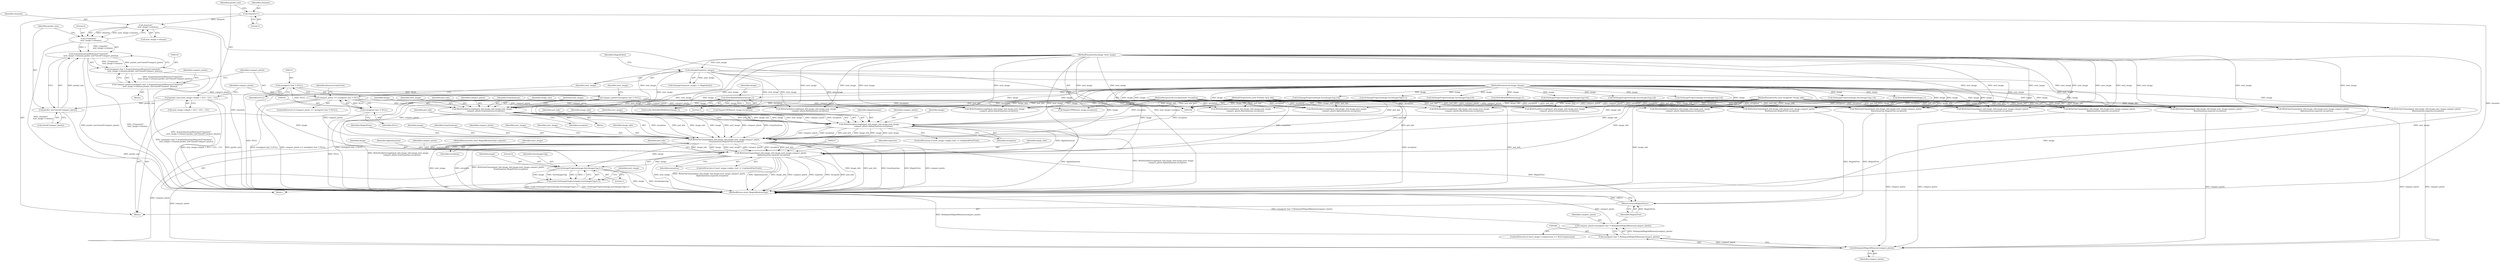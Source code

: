 digraph "1_ImageMagick_6f1879d498bcc5cce12fe0c5decb8dbc0f608e5d@pointer" {
"1000198" [label="(Call,WritePackbitsLength(psd_info,image_info,image,next_image,\n              compact_pixels,AlphaQuantum,exception))"];
"1000184" [label="(Call,WritePackbitsLength(psd_info,image_info,image,next_image,\n            compact_pixels,GrayQuantum,exception))"];
"1000105" [label="(MethodParameterIn,const PSDInfo *psd_info)"];
"1000106" [label="(MethodParameterIn,const ImageInfo *image_info)"];
"1000181" [label="(Call,WriteBlobMSBShort(image,1))"];
"1000107" [label="(MethodParameterIn,Image *image)"];
"1000168" [label="(Call,IsImageGray(next_image))"];
"1000108" [label="(MethodParameterIn,Image *next_image)"];
"1000158" [label="(Call,compact_pixels == (unsigned char *) NULL)"];
"1000140" [label="(Call,compact_pixels=(unsigned char *) AcquireQuantumMemory(2*channels*\n        next_image->columns,packet_size*sizeof(*compact_pixels)))"];
"1000142" [label="(Call,(unsigned char *) AcquireQuantumMemory(2*channels*\n        next_image->columns,packet_size*sizeof(*compact_pixels)))"];
"1000144" [label="(Call,AcquireQuantumMemory(2*channels*\n        next_image->columns,packet_size*sizeof(*compact_pixels)))"];
"1000145" [label="(Call,2*channels*\n        next_image->columns)"];
"1000147" [label="(Call,channels*\n        next_image->columns)"];
"1000115" [label="(Call,channels=1)"];
"1000152" [label="(Call,packet_size*sizeof(*compact_pixels))"];
"1000118" [label="(Call,packet_size=next_image->depth > 8UL ? 2UL : 1UL)"];
"1000160" [label="(Call,(unsigned char *) NULL)"];
"1000130" [label="(Call,(unsigned char *) NULL)"];
"1000128" [label="(Call,compact_pixels=(unsigned char *) NULL)"];
"1000110" [label="(MethodParameterIn,ExceptionInfo *exception)"];
"1000206" [label="(Call,WriteOneChannel(psd_info,image_info,image,next_image,compact_pixels,\n        GrayQuantum,MagickTrue,exception))"];
"1000221" [label="(Call,WriteOneChannel(psd_info,image_info,image,next_image,compact_pixels,\n          AlphaQuantum,separate,exception))"];
"1000232" [label="(Call,SetImageProgress(image,SaveImagesTag,0,1))"];
"1000230" [label="(Call,(void) SetImageProgress(image,SaveImagesTag,0,1))"];
"1000507" [label="(Call,RelinquishMagickMemory(compact_pixels))"];
"1000505" [label="(Call,(unsigned char *) RelinquishMagickMemory(compact_pixels))"];
"1000503" [label="(Call,compact_pixels=(unsigned char *) RelinquishMagickMemory(compact_pixels))"];
"1000509" [label="(Return,return(MagickTrue);)"];
"1000224" [label="(Identifier,image)"];
"1000204" [label="(Identifier,AlphaQuantum)"];
"1000227" [label="(Identifier,AlphaQuantum)"];
"1000226" [label="(Identifier,compact_pixels)"];
"1000279" [label="(Call,WriteOneChannel(psd_info,image_info,image,next_image,compact_pixels,\n          IndexQuantum,MagickTrue,exception))"];
"1000507" [label="(Call,RelinquishMagickMemory(compact_pixels))"];
"1000118" [label="(Call,packet_size=next_image->depth > 8UL ? 2UL : 1UL)"];
"1000203" [label="(Identifier,compact_pixels)"];
"1000257" [label="(Call,WritePackbitsLength(psd_info,image_info,image,next_image,\n              compact_pixels,IndexQuantum,exception))"];
"1000503" [label="(Call,compact_pixels=(unsigned char *) RelinquishMagickMemory(compact_pixels))"];
"1000335" [label="(Call,WritePackbitsLength(psd_info,image_info,image,next_image,\n              compact_pixels,RedQuantum,exception))"];
"1000187" [label="(Identifier,image)"];
"1000129" [label="(Identifier,compact_pixels)"];
"1000183" [label="(Literal,1)"];
"1000510" [label="(Identifier,MagickTrue)"];
"1000201" [label="(Identifier,image)"];
"1000213" [label="(Identifier,MagickTrue)"];
"1000233" [label="(Identifier,image)"];
"1000405" [label="(Call,SetImageProgress(image,SaveImagesTag,1,6))"];
"1000332" [label="(Call,WriteBlobMSBShort(image,1))"];
"1000139" [label="(Block,)"];
"1000497" [label="(ControlStructure,if (next_image->compression == RLECompression))"];
"1000109" [label="(MethodParameterIn,const MagickBooleanType separate)"];
"1000132" [label="(Identifier,NULL)"];
"1000225" [label="(Identifier,next_image)"];
"1000188" [label="(Identifier,next_image)"];
"1000470" [label="(Call,WriteOneChannel(psd_info,image_info,image,next_image,compact_pixels,\n            AlphaQuantum,separate,exception))"];
"1000426" [label="(Call,WriteOneChannel(psd_info,image_info,image,next_image,compact_pixels,\n          BlueQuantum,separate,exception))"];
"1000179" [label="(Call,(void) WriteBlobMSBShort(image,1))"];
"1000181" [label="(Call,WriteBlobMSBShort(image,1))"];
"1000222" [label="(Identifier,psd_info)"];
"1000185" [label="(Identifier,psd_info)"];
"1000199" [label="(Identifier,psd_info)"];
"1000209" [label="(Identifier,image)"];
"1000116" [label="(Identifier,channels)"];
"1000168" [label="(Call,IsImageGray(next_image))"];
"1000152" [label="(Call,packet_size*sizeof(*compact_pixels))"];
"1000115" [label="(Call,channels=1)"];
"1000212" [label="(Identifier,GrayQuantum)"];
"1000119" [label="(Identifier,packet_size)"];
"1000230" [label="(Call,(void) SetImageProgress(image,SaveImagesTag,0,1))"];
"1000159" [label="(Identifier,compact_pixels)"];
"1000198" [label="(Call,WritePackbitsLength(psd_info,image_info,image,next_image,\n              compact_pixels,AlphaQuantum,exception))"];
"1000191" [label="(Identifier,exception)"];
"1000140" [label="(Call,compact_pixels=(unsigned char *) AcquireQuantumMemory(2*channels*\n        next_image->columns,packet_size*sizeof(*compact_pixels)))"];
"1000105" [label="(MethodParameterIn,const PSDInfo *psd_info)"];
"1000120" [label="(Call,next_image->depth > 8UL ? 2UL : 1UL)"];
"1000162" [label="(Identifier,NULL)"];
"1000505" [label="(Call,(unsigned char *) RelinquishMagickMemory(compact_pixels))"];
"1000157" [label="(ControlStructure,if (compact_pixels == (unsigned char *) NULL))"];
"1000410" [label="(Call,WriteOneChannel(psd_info,image_info,image,next_image,compact_pixels,\n          GreenQuantum,separate,exception))"];
"1000144" [label="(Call,AcquireQuantumMemory(2*channels*\n        next_image->columns,packet_size*sizeof(*compact_pixels)))"];
"1000229" [label="(Identifier,exception)"];
"1000500" [label="(Identifier,next_image)"];
"1000117" [label="(Literal,1)"];
"1000189" [label="(Identifier,compact_pixels)"];
"1000107" [label="(MethodParameterIn,Image *image)"];
"1000235" [label="(Literal,0)"];
"1000437" [label="(Call,SetImageProgress(image,SaveImagesTag,3,6))"];
"1000148" [label="(Identifier,channels)"];
"1000228" [label="(Identifier,separate)"];
"1000153" [label="(Identifier,packet_size)"];
"1000232" [label="(Call,SetImageProgress(image,SaveImagesTag,0,1))"];
"1000511" [label="(MethodReturn,static MagickBooleanType)"];
"1000154" [label="(Call,sizeof(*compact_pixels))"];
"1000448" [label="(Call,WriteOneChannel(psd_info,image_info,image,next_image,compact_pixels,\n            BlackQuantum,separate,exception))"];
"1000305" [label="(Call,SetImageProgress(image,SaveImagesTag,0,1))"];
"1000459" [label="(Call,SetImageProgress(image,SaveImagesTag,4,6))"];
"1000379" [label="(Call,WritePackbitsLength(psd_info,image_info,image,next_image,\n                compact_pixels,AlphaQuantum,exception))"];
"1000169" [label="(Identifier,next_image)"];
"1000190" [label="(Identifier,GrayQuantum)"];
"1000254" [label="(Call,WriteBlobMSBShort(image,1))"];
"1000141" [label="(Identifier,compact_pixels)"];
"1000200" [label="(Identifier,image_info)"];
"1000186" [label="(Identifier,image_info)"];
"1000184" [label="(Call,WritePackbitsLength(psd_info,image_info,image,next_image,\n            compact_pixels,GrayQuantum,exception))"];
"1000195" [label="(Identifier,next_image)"];
"1000343" [label="(Call,WritePackbitsLength(psd_info,image_info,image,next_image,\n              compact_pixels,GreenQuantum,exception))"];
"1000142" [label="(Call,(unsigned char *) AcquireQuantumMemory(2*channels*\n        next_image->columns,packet_size*sizeof(*compact_pixels)))"];
"1000110" [label="(MethodParameterIn,ExceptionInfo *exception)"];
"1000211" [label="(Identifier,compact_pixels)"];
"1000234" [label="(Identifier,SaveImagesTag)"];
"1000108" [label="(MethodParameterIn,Image *next_image)"];
"1000170" [label="(Identifier,MagickFalse)"];
"1000146" [label="(Literal,2)"];
"1000351" [label="(Call,WritePackbitsLength(psd_info,image_info,image,next_image,\n              compact_pixels,BlueQuantum,exception))"];
"1000494" [label="(Call,NegateCMYK(next_image,exception))"];
"1000158" [label="(Call,compact_pixels == (unsigned char *) NULL)"];
"1000271" [label="(Call,WritePackbitsLength(psd_info,image_info,image,next_image,\n                compact_pixels,AlphaQuantum,exception))"];
"1000149" [label="(Call,next_image->columns)"];
"1000223" [label="(Identifier,image_info)"];
"1000365" [label="(Call,WritePackbitsLength(psd_info,image_info,image,next_image,\n                compact_pixels,BlackQuantum,exception))"];
"1000147" [label="(Call,channels*\n        next_image->columns)"];
"1000394" [label="(Call,WriteOneChannel(psd_info,image_info,image,next_image,compact_pixels,\n          RedQuantum,MagickTrue,exception))"];
"1000207" [label="(Identifier,psd_info)"];
"1000320" [label="(Call,NegateCMYK(next_image,exception))"];
"1000294" [label="(Call,WriteOneChannel(psd_info,image_info,image,next_image,compact_pixels,\n            AlphaQuantum,separate,exception))"];
"1000192" [label="(ControlStructure,if (next_image->alpha_trait != UndefinedPixelTrait))"];
"1000128" [label="(Call,compact_pixels=(unsigned char *) NULL)"];
"1000218" [label="(Identifier,next_image)"];
"1000389" [label="(Call,SetImageProgress(image,SaveImagesTag,0,6))"];
"1000210" [label="(Identifier,next_image)"];
"1000509" [label="(Return,return(MagickTrue);)"];
"1000182" [label="(Identifier,image)"];
"1000164" [label="(Identifier,ResourceLimitError)"];
"1000508" [label="(Identifier,compact_pixels)"];
"1000145" [label="(Call,2*channels*\n        next_image->columns)"];
"1000171" [label="(Block,)"];
"1000214" [label="(Identifier,exception)"];
"1000178" [label="(Block,)"];
"1000130" [label="(Call,(unsigned char *) NULL)"];
"1000205" [label="(Identifier,exception)"];
"1000236" [label="(Literal,1)"];
"1000106" [label="(MethodParameterIn,const ImageInfo *image_info)"];
"1000111" [label="(Block,)"];
"1000221" [label="(Call,WriteOneChannel(psd_info,image_info,image,next_image,compact_pixels,\n          AlphaQuantum,separate,exception))"];
"1000215" [label="(ControlStructure,if (next_image->alpha_trait != UndefinedPixelTrait))"];
"1000206" [label="(Call,WriteOneChannel(psd_info,image_info,image,next_image,compact_pixels,\n        GrayQuantum,MagickTrue,exception))"];
"1000504" [label="(Identifier,compact_pixels)"];
"1000421" [label="(Call,SetImageProgress(image,SaveImagesTag,2,6))"];
"1000208" [label="(Identifier,image_info)"];
"1000160" [label="(Call,(unsigned char *) NULL)"];
"1000202" [label="(Identifier,next_image)"];
"1000481" [label="(Call,SetImageProgress(image,SaveImagesTag,5,6))"];
"1000167" [label="(Call,IsImageGray(next_image) != MagickFalse)"];
"1000136" [label="(Identifier,next_image)"];
"1000198" -> "1000192"  [label="AST: "];
"1000198" -> "1000205"  [label="CFG: "];
"1000199" -> "1000198"  [label="AST: "];
"1000200" -> "1000198"  [label="AST: "];
"1000201" -> "1000198"  [label="AST: "];
"1000202" -> "1000198"  [label="AST: "];
"1000203" -> "1000198"  [label="AST: "];
"1000204" -> "1000198"  [label="AST: "];
"1000205" -> "1000198"  [label="AST: "];
"1000207" -> "1000198"  [label="CFG: "];
"1000198" -> "1000511"  [label="DDG: AlphaQuantum"];
"1000198" -> "1000511"  [label="DDG: WritePackbitsLength(psd_info,image_info,image,next_image,\n              compact_pixels,AlphaQuantum,exception)"];
"1000184" -> "1000198"  [label="DDG: psd_info"];
"1000184" -> "1000198"  [label="DDG: image_info"];
"1000184" -> "1000198"  [label="DDG: image"];
"1000184" -> "1000198"  [label="DDG: next_image"];
"1000184" -> "1000198"  [label="DDG: compact_pixels"];
"1000184" -> "1000198"  [label="DDG: exception"];
"1000105" -> "1000198"  [label="DDG: psd_info"];
"1000106" -> "1000198"  [label="DDG: image_info"];
"1000107" -> "1000198"  [label="DDG: image"];
"1000108" -> "1000198"  [label="DDG: next_image"];
"1000110" -> "1000198"  [label="DDG: exception"];
"1000198" -> "1000206"  [label="DDG: psd_info"];
"1000198" -> "1000206"  [label="DDG: image_info"];
"1000198" -> "1000206"  [label="DDG: image"];
"1000198" -> "1000206"  [label="DDG: next_image"];
"1000198" -> "1000206"  [label="DDG: compact_pixels"];
"1000198" -> "1000206"  [label="DDG: exception"];
"1000198" -> "1000221"  [label="DDG: AlphaQuantum"];
"1000184" -> "1000178"  [label="AST: "];
"1000184" -> "1000191"  [label="CFG: "];
"1000185" -> "1000184"  [label="AST: "];
"1000186" -> "1000184"  [label="AST: "];
"1000187" -> "1000184"  [label="AST: "];
"1000188" -> "1000184"  [label="AST: "];
"1000189" -> "1000184"  [label="AST: "];
"1000190" -> "1000184"  [label="AST: "];
"1000191" -> "1000184"  [label="AST: "];
"1000195" -> "1000184"  [label="CFG: "];
"1000184" -> "1000511"  [label="DDG: WritePackbitsLength(psd_info,image_info,image,next_image,\n            compact_pixels,GrayQuantum,exception)"];
"1000105" -> "1000184"  [label="DDG: psd_info"];
"1000106" -> "1000184"  [label="DDG: image_info"];
"1000181" -> "1000184"  [label="DDG: image"];
"1000107" -> "1000184"  [label="DDG: image"];
"1000168" -> "1000184"  [label="DDG: next_image"];
"1000108" -> "1000184"  [label="DDG: next_image"];
"1000158" -> "1000184"  [label="DDG: compact_pixels"];
"1000128" -> "1000184"  [label="DDG: compact_pixels"];
"1000110" -> "1000184"  [label="DDG: exception"];
"1000184" -> "1000206"  [label="DDG: psd_info"];
"1000184" -> "1000206"  [label="DDG: image_info"];
"1000184" -> "1000206"  [label="DDG: image"];
"1000184" -> "1000206"  [label="DDG: next_image"];
"1000184" -> "1000206"  [label="DDG: compact_pixels"];
"1000184" -> "1000206"  [label="DDG: GrayQuantum"];
"1000184" -> "1000206"  [label="DDG: exception"];
"1000105" -> "1000104"  [label="AST: "];
"1000105" -> "1000511"  [label="DDG: psd_info"];
"1000105" -> "1000206"  [label="DDG: psd_info"];
"1000105" -> "1000221"  [label="DDG: psd_info"];
"1000105" -> "1000257"  [label="DDG: psd_info"];
"1000105" -> "1000271"  [label="DDG: psd_info"];
"1000105" -> "1000279"  [label="DDG: psd_info"];
"1000105" -> "1000294"  [label="DDG: psd_info"];
"1000105" -> "1000335"  [label="DDG: psd_info"];
"1000105" -> "1000343"  [label="DDG: psd_info"];
"1000105" -> "1000351"  [label="DDG: psd_info"];
"1000105" -> "1000365"  [label="DDG: psd_info"];
"1000105" -> "1000379"  [label="DDG: psd_info"];
"1000105" -> "1000394"  [label="DDG: psd_info"];
"1000105" -> "1000410"  [label="DDG: psd_info"];
"1000105" -> "1000426"  [label="DDG: psd_info"];
"1000105" -> "1000448"  [label="DDG: psd_info"];
"1000105" -> "1000470"  [label="DDG: psd_info"];
"1000106" -> "1000104"  [label="AST: "];
"1000106" -> "1000511"  [label="DDG: image_info"];
"1000106" -> "1000206"  [label="DDG: image_info"];
"1000106" -> "1000221"  [label="DDG: image_info"];
"1000106" -> "1000257"  [label="DDG: image_info"];
"1000106" -> "1000271"  [label="DDG: image_info"];
"1000106" -> "1000279"  [label="DDG: image_info"];
"1000106" -> "1000294"  [label="DDG: image_info"];
"1000106" -> "1000335"  [label="DDG: image_info"];
"1000106" -> "1000343"  [label="DDG: image_info"];
"1000106" -> "1000351"  [label="DDG: image_info"];
"1000106" -> "1000365"  [label="DDG: image_info"];
"1000106" -> "1000379"  [label="DDG: image_info"];
"1000106" -> "1000394"  [label="DDG: image_info"];
"1000106" -> "1000410"  [label="DDG: image_info"];
"1000106" -> "1000426"  [label="DDG: image_info"];
"1000106" -> "1000448"  [label="DDG: image_info"];
"1000106" -> "1000470"  [label="DDG: image_info"];
"1000181" -> "1000179"  [label="AST: "];
"1000181" -> "1000183"  [label="CFG: "];
"1000182" -> "1000181"  [label="AST: "];
"1000183" -> "1000181"  [label="AST: "];
"1000179" -> "1000181"  [label="CFG: "];
"1000181" -> "1000179"  [label="DDG: image"];
"1000181" -> "1000179"  [label="DDG: 1"];
"1000107" -> "1000181"  [label="DDG: image"];
"1000107" -> "1000104"  [label="AST: "];
"1000107" -> "1000511"  [label="DDG: image"];
"1000107" -> "1000206"  [label="DDG: image"];
"1000107" -> "1000221"  [label="DDG: image"];
"1000107" -> "1000232"  [label="DDG: image"];
"1000107" -> "1000254"  [label="DDG: image"];
"1000107" -> "1000257"  [label="DDG: image"];
"1000107" -> "1000271"  [label="DDG: image"];
"1000107" -> "1000279"  [label="DDG: image"];
"1000107" -> "1000294"  [label="DDG: image"];
"1000107" -> "1000305"  [label="DDG: image"];
"1000107" -> "1000332"  [label="DDG: image"];
"1000107" -> "1000335"  [label="DDG: image"];
"1000107" -> "1000343"  [label="DDG: image"];
"1000107" -> "1000351"  [label="DDG: image"];
"1000107" -> "1000365"  [label="DDG: image"];
"1000107" -> "1000379"  [label="DDG: image"];
"1000107" -> "1000389"  [label="DDG: image"];
"1000107" -> "1000394"  [label="DDG: image"];
"1000107" -> "1000405"  [label="DDG: image"];
"1000107" -> "1000410"  [label="DDG: image"];
"1000107" -> "1000421"  [label="DDG: image"];
"1000107" -> "1000426"  [label="DDG: image"];
"1000107" -> "1000437"  [label="DDG: image"];
"1000107" -> "1000448"  [label="DDG: image"];
"1000107" -> "1000459"  [label="DDG: image"];
"1000107" -> "1000470"  [label="DDG: image"];
"1000107" -> "1000481"  [label="DDG: image"];
"1000168" -> "1000167"  [label="AST: "];
"1000168" -> "1000169"  [label="CFG: "];
"1000169" -> "1000168"  [label="AST: "];
"1000170" -> "1000168"  [label="CFG: "];
"1000168" -> "1000167"  [label="DDG: next_image"];
"1000108" -> "1000168"  [label="DDG: next_image"];
"1000168" -> "1000206"  [label="DDG: next_image"];
"1000168" -> "1000257"  [label="DDG: next_image"];
"1000168" -> "1000279"  [label="DDG: next_image"];
"1000168" -> "1000320"  [label="DDG: next_image"];
"1000168" -> "1000335"  [label="DDG: next_image"];
"1000168" -> "1000394"  [label="DDG: next_image"];
"1000108" -> "1000104"  [label="AST: "];
"1000108" -> "1000511"  [label="DDG: next_image"];
"1000108" -> "1000206"  [label="DDG: next_image"];
"1000108" -> "1000221"  [label="DDG: next_image"];
"1000108" -> "1000257"  [label="DDG: next_image"];
"1000108" -> "1000271"  [label="DDG: next_image"];
"1000108" -> "1000279"  [label="DDG: next_image"];
"1000108" -> "1000294"  [label="DDG: next_image"];
"1000108" -> "1000320"  [label="DDG: next_image"];
"1000108" -> "1000335"  [label="DDG: next_image"];
"1000108" -> "1000343"  [label="DDG: next_image"];
"1000108" -> "1000351"  [label="DDG: next_image"];
"1000108" -> "1000365"  [label="DDG: next_image"];
"1000108" -> "1000379"  [label="DDG: next_image"];
"1000108" -> "1000394"  [label="DDG: next_image"];
"1000108" -> "1000410"  [label="DDG: next_image"];
"1000108" -> "1000426"  [label="DDG: next_image"];
"1000108" -> "1000448"  [label="DDG: next_image"];
"1000108" -> "1000470"  [label="DDG: next_image"];
"1000108" -> "1000494"  [label="DDG: next_image"];
"1000158" -> "1000157"  [label="AST: "];
"1000158" -> "1000160"  [label="CFG: "];
"1000159" -> "1000158"  [label="AST: "];
"1000160" -> "1000158"  [label="AST: "];
"1000164" -> "1000158"  [label="CFG: "];
"1000169" -> "1000158"  [label="CFG: "];
"1000158" -> "1000511"  [label="DDG: (unsigned char *) NULL"];
"1000158" -> "1000511"  [label="DDG: compact_pixels == (unsigned char *) NULL"];
"1000140" -> "1000158"  [label="DDG: compact_pixels"];
"1000160" -> "1000158"  [label="DDG: NULL"];
"1000158" -> "1000206"  [label="DDG: compact_pixels"];
"1000158" -> "1000257"  [label="DDG: compact_pixels"];
"1000158" -> "1000279"  [label="DDG: compact_pixels"];
"1000158" -> "1000335"  [label="DDG: compact_pixels"];
"1000158" -> "1000394"  [label="DDG: compact_pixels"];
"1000140" -> "1000139"  [label="AST: "];
"1000140" -> "1000142"  [label="CFG: "];
"1000141" -> "1000140"  [label="AST: "];
"1000142" -> "1000140"  [label="AST: "];
"1000159" -> "1000140"  [label="CFG: "];
"1000140" -> "1000511"  [label="DDG: (unsigned char *) AcquireQuantumMemory(2*channels*\n        next_image->columns,packet_size*sizeof(*compact_pixels))"];
"1000142" -> "1000140"  [label="DDG: AcquireQuantumMemory(2*channels*\n        next_image->columns,packet_size*sizeof(*compact_pixels))"];
"1000142" -> "1000144"  [label="CFG: "];
"1000143" -> "1000142"  [label="AST: "];
"1000144" -> "1000142"  [label="AST: "];
"1000142" -> "1000511"  [label="DDG: AcquireQuantumMemory(2*channels*\n        next_image->columns,packet_size*sizeof(*compact_pixels))"];
"1000144" -> "1000142"  [label="DDG: 2*channels*\n        next_image->columns"];
"1000144" -> "1000142"  [label="DDG: packet_size*sizeof(*compact_pixels)"];
"1000144" -> "1000152"  [label="CFG: "];
"1000145" -> "1000144"  [label="AST: "];
"1000152" -> "1000144"  [label="AST: "];
"1000144" -> "1000511"  [label="DDG: packet_size*sizeof(*compact_pixels)"];
"1000144" -> "1000511"  [label="DDG: 2*channels*\n        next_image->columns"];
"1000145" -> "1000144"  [label="DDG: 2"];
"1000145" -> "1000144"  [label="DDG: channels*\n        next_image->columns"];
"1000152" -> "1000144"  [label="DDG: packet_size"];
"1000145" -> "1000147"  [label="CFG: "];
"1000146" -> "1000145"  [label="AST: "];
"1000147" -> "1000145"  [label="AST: "];
"1000153" -> "1000145"  [label="CFG: "];
"1000145" -> "1000511"  [label="DDG: channels*\n        next_image->columns"];
"1000147" -> "1000145"  [label="DDG: channels"];
"1000147" -> "1000145"  [label="DDG: next_image->columns"];
"1000147" -> "1000149"  [label="CFG: "];
"1000148" -> "1000147"  [label="AST: "];
"1000149" -> "1000147"  [label="AST: "];
"1000147" -> "1000511"  [label="DDG: channels"];
"1000147" -> "1000511"  [label="DDG: next_image->columns"];
"1000115" -> "1000147"  [label="DDG: channels"];
"1000115" -> "1000111"  [label="AST: "];
"1000115" -> "1000117"  [label="CFG: "];
"1000116" -> "1000115"  [label="AST: "];
"1000117" -> "1000115"  [label="AST: "];
"1000119" -> "1000115"  [label="CFG: "];
"1000115" -> "1000511"  [label="DDG: channels"];
"1000152" -> "1000154"  [label="CFG: "];
"1000153" -> "1000152"  [label="AST: "];
"1000154" -> "1000152"  [label="AST: "];
"1000152" -> "1000511"  [label="DDG: packet_size"];
"1000118" -> "1000152"  [label="DDG: packet_size"];
"1000118" -> "1000111"  [label="AST: "];
"1000118" -> "1000120"  [label="CFG: "];
"1000119" -> "1000118"  [label="AST: "];
"1000120" -> "1000118"  [label="AST: "];
"1000129" -> "1000118"  [label="CFG: "];
"1000118" -> "1000511"  [label="DDG: next_image->depth > 8UL ? 2UL : 1UL"];
"1000118" -> "1000511"  [label="DDG: packet_size"];
"1000160" -> "1000162"  [label="CFG: "];
"1000161" -> "1000160"  [label="AST: "];
"1000162" -> "1000160"  [label="AST: "];
"1000160" -> "1000511"  [label="DDG: NULL"];
"1000130" -> "1000160"  [label="DDG: NULL"];
"1000130" -> "1000128"  [label="AST: "];
"1000130" -> "1000132"  [label="CFG: "];
"1000131" -> "1000130"  [label="AST: "];
"1000132" -> "1000130"  [label="AST: "];
"1000128" -> "1000130"  [label="CFG: "];
"1000130" -> "1000511"  [label="DDG: NULL"];
"1000130" -> "1000128"  [label="DDG: NULL"];
"1000128" -> "1000111"  [label="AST: "];
"1000129" -> "1000128"  [label="AST: "];
"1000136" -> "1000128"  [label="CFG: "];
"1000128" -> "1000511"  [label="DDG: (unsigned char *) NULL"];
"1000128" -> "1000206"  [label="DDG: compact_pixels"];
"1000128" -> "1000257"  [label="DDG: compact_pixels"];
"1000128" -> "1000279"  [label="DDG: compact_pixels"];
"1000128" -> "1000335"  [label="DDG: compact_pixels"];
"1000128" -> "1000394"  [label="DDG: compact_pixels"];
"1000110" -> "1000104"  [label="AST: "];
"1000110" -> "1000511"  [label="DDG: exception"];
"1000110" -> "1000206"  [label="DDG: exception"];
"1000110" -> "1000221"  [label="DDG: exception"];
"1000110" -> "1000257"  [label="DDG: exception"];
"1000110" -> "1000271"  [label="DDG: exception"];
"1000110" -> "1000279"  [label="DDG: exception"];
"1000110" -> "1000294"  [label="DDG: exception"];
"1000110" -> "1000320"  [label="DDG: exception"];
"1000110" -> "1000335"  [label="DDG: exception"];
"1000110" -> "1000343"  [label="DDG: exception"];
"1000110" -> "1000351"  [label="DDG: exception"];
"1000110" -> "1000365"  [label="DDG: exception"];
"1000110" -> "1000379"  [label="DDG: exception"];
"1000110" -> "1000394"  [label="DDG: exception"];
"1000110" -> "1000410"  [label="DDG: exception"];
"1000110" -> "1000426"  [label="DDG: exception"];
"1000110" -> "1000448"  [label="DDG: exception"];
"1000110" -> "1000470"  [label="DDG: exception"];
"1000110" -> "1000494"  [label="DDG: exception"];
"1000206" -> "1000171"  [label="AST: "];
"1000206" -> "1000214"  [label="CFG: "];
"1000207" -> "1000206"  [label="AST: "];
"1000208" -> "1000206"  [label="AST: "];
"1000209" -> "1000206"  [label="AST: "];
"1000210" -> "1000206"  [label="AST: "];
"1000211" -> "1000206"  [label="AST: "];
"1000212" -> "1000206"  [label="AST: "];
"1000213" -> "1000206"  [label="AST: "];
"1000214" -> "1000206"  [label="AST: "];
"1000218" -> "1000206"  [label="CFG: "];
"1000206" -> "1000511"  [label="DDG: next_image"];
"1000206" -> "1000511"  [label="DDG: exception"];
"1000206" -> "1000511"  [label="DDG: WriteOneChannel(psd_info,image_info,image,next_image,compact_pixels,\n        GrayQuantum,MagickTrue,exception)"];
"1000206" -> "1000511"  [label="DDG: image_info"];
"1000206" -> "1000511"  [label="DDG: psd_info"];
"1000206" -> "1000511"  [label="DDG: GrayQuantum"];
"1000206" -> "1000511"  [label="DDG: MagickTrue"];
"1000206" -> "1000511"  [label="DDG: compact_pixels"];
"1000206" -> "1000221"  [label="DDG: psd_info"];
"1000206" -> "1000221"  [label="DDG: image_info"];
"1000206" -> "1000221"  [label="DDG: image"];
"1000206" -> "1000221"  [label="DDG: next_image"];
"1000206" -> "1000221"  [label="DDG: compact_pixels"];
"1000206" -> "1000221"  [label="DDG: exception"];
"1000206" -> "1000232"  [label="DDG: image"];
"1000206" -> "1000507"  [label="DDG: compact_pixels"];
"1000206" -> "1000509"  [label="DDG: MagickTrue"];
"1000221" -> "1000215"  [label="AST: "];
"1000221" -> "1000229"  [label="CFG: "];
"1000222" -> "1000221"  [label="AST: "];
"1000223" -> "1000221"  [label="AST: "];
"1000224" -> "1000221"  [label="AST: "];
"1000225" -> "1000221"  [label="AST: "];
"1000226" -> "1000221"  [label="AST: "];
"1000227" -> "1000221"  [label="AST: "];
"1000228" -> "1000221"  [label="AST: "];
"1000229" -> "1000221"  [label="AST: "];
"1000231" -> "1000221"  [label="CFG: "];
"1000221" -> "1000511"  [label="DDG: next_image"];
"1000221" -> "1000511"  [label="DDG: WriteOneChannel(psd_info,image_info,image,next_image,compact_pixels,\n          AlphaQuantum,separate,exception)"];
"1000221" -> "1000511"  [label="DDG: AlphaQuantum"];
"1000221" -> "1000511"  [label="DDG: image_info"];
"1000221" -> "1000511"  [label="DDG: compact_pixels"];
"1000221" -> "1000511"  [label="DDG: separate"];
"1000221" -> "1000511"  [label="DDG: exception"];
"1000221" -> "1000511"  [label="DDG: psd_info"];
"1000109" -> "1000221"  [label="DDG: separate"];
"1000221" -> "1000232"  [label="DDG: image"];
"1000221" -> "1000507"  [label="DDG: compact_pixels"];
"1000232" -> "1000230"  [label="AST: "];
"1000232" -> "1000236"  [label="CFG: "];
"1000233" -> "1000232"  [label="AST: "];
"1000234" -> "1000232"  [label="AST: "];
"1000235" -> "1000232"  [label="AST: "];
"1000236" -> "1000232"  [label="AST: "];
"1000230" -> "1000232"  [label="CFG: "];
"1000232" -> "1000511"  [label="DDG: image"];
"1000232" -> "1000511"  [label="DDG: SaveImagesTag"];
"1000232" -> "1000230"  [label="DDG: image"];
"1000232" -> "1000230"  [label="DDG: SaveImagesTag"];
"1000232" -> "1000230"  [label="DDG: 0"];
"1000232" -> "1000230"  [label="DDG: 1"];
"1000230" -> "1000171"  [label="AST: "];
"1000231" -> "1000230"  [label="AST: "];
"1000500" -> "1000230"  [label="CFG: "];
"1000230" -> "1000511"  [label="DDG: SetImageProgress(image,SaveImagesTag,0,1)"];
"1000230" -> "1000511"  [label="DDG: (void) SetImageProgress(image,SaveImagesTag,0,1)"];
"1000507" -> "1000505"  [label="AST: "];
"1000507" -> "1000508"  [label="CFG: "];
"1000508" -> "1000507"  [label="AST: "];
"1000505" -> "1000507"  [label="CFG: "];
"1000507" -> "1000505"  [label="DDG: compact_pixels"];
"1000279" -> "1000507"  [label="DDG: compact_pixels"];
"1000470" -> "1000507"  [label="DDG: compact_pixels"];
"1000426" -> "1000507"  [label="DDG: compact_pixels"];
"1000448" -> "1000507"  [label="DDG: compact_pixels"];
"1000294" -> "1000507"  [label="DDG: compact_pixels"];
"1000505" -> "1000503"  [label="AST: "];
"1000506" -> "1000505"  [label="AST: "];
"1000503" -> "1000505"  [label="CFG: "];
"1000505" -> "1000511"  [label="DDG: RelinquishMagickMemory(compact_pixels)"];
"1000505" -> "1000503"  [label="DDG: RelinquishMagickMemory(compact_pixels)"];
"1000503" -> "1000497"  [label="AST: "];
"1000504" -> "1000503"  [label="AST: "];
"1000510" -> "1000503"  [label="CFG: "];
"1000503" -> "1000511"  [label="DDG: (unsigned char *) RelinquishMagickMemory(compact_pixels)"];
"1000503" -> "1000511"  [label="DDG: compact_pixels"];
"1000509" -> "1000111"  [label="AST: "];
"1000509" -> "1000510"  [label="CFG: "];
"1000510" -> "1000509"  [label="AST: "];
"1000511" -> "1000509"  [label="CFG: "];
"1000509" -> "1000511"  [label="DDG: <RET>"];
"1000510" -> "1000509"  [label="DDG: MagickTrue"];
"1000279" -> "1000509"  [label="DDG: MagickTrue"];
"1000394" -> "1000509"  [label="DDG: MagickTrue"];
}
